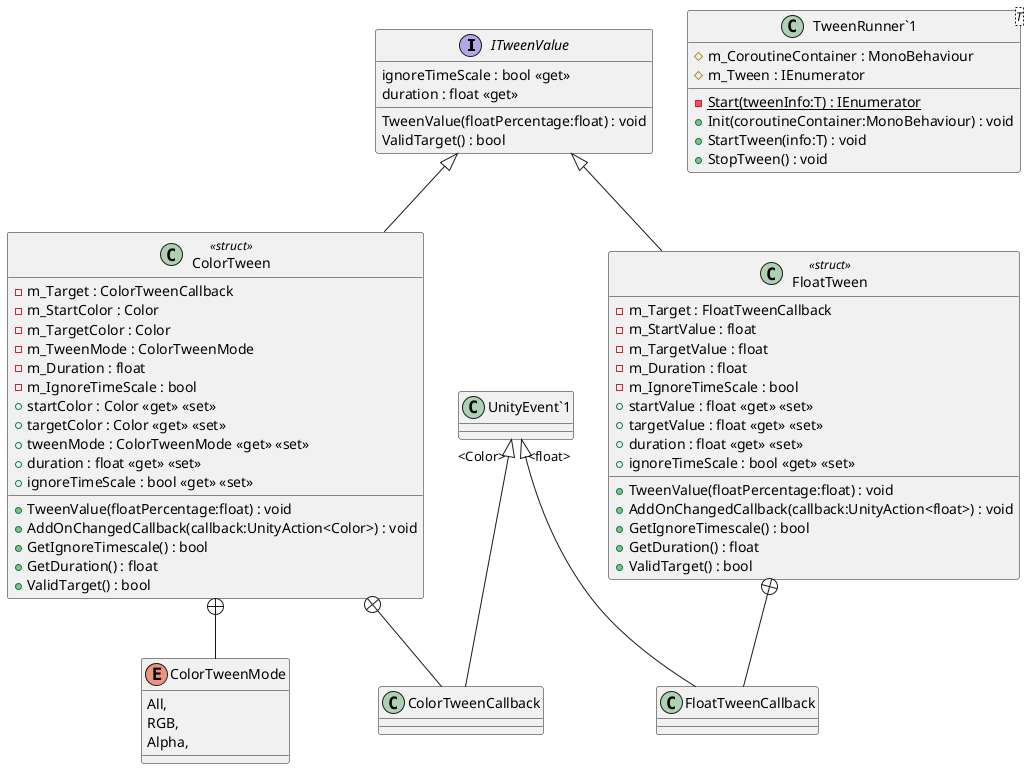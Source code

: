 @startuml
interface ITweenValue {
    TweenValue(floatPercentage:float) : void
    ignoreTimeScale : bool <<get>>
    duration : float <<get>>
    ValidTarget() : bool
}
class ColorTween <<struct>> {
    - m_Target : ColorTweenCallback
    - m_StartColor : Color
    - m_TargetColor : Color
    - m_TweenMode : ColorTweenMode
    - m_Duration : float
    - m_IgnoreTimeScale : bool
    + startColor : Color <<get>> <<set>>
    + targetColor : Color <<get>> <<set>>
    + tweenMode : ColorTweenMode <<get>> <<set>>
    + duration : float <<get>> <<set>>
    + ignoreTimeScale : bool <<get>> <<set>>
    + TweenValue(floatPercentage:float) : void
    + AddOnChangedCallback(callback:UnityAction<Color>) : void
    + GetIgnoreTimescale() : bool
    + GetDuration() : float
    + ValidTarget() : bool
}
class FloatTween <<struct>> {
    - m_Target : FloatTweenCallback
    - m_StartValue : float
    - m_TargetValue : float
    - m_Duration : float
    - m_IgnoreTimeScale : bool
    + startValue : float <<get>> <<set>>
    + targetValue : float <<get>> <<set>>
    + duration : float <<get>> <<set>>
    + ignoreTimeScale : bool <<get>> <<set>>
    + TweenValue(floatPercentage:float) : void
    + AddOnChangedCallback(callback:UnityAction<float>) : void
    + GetIgnoreTimescale() : bool
    + GetDuration() : float
    + ValidTarget() : bool
}
class "TweenRunner`1"<T> {
    # m_CoroutineContainer : MonoBehaviour
    # m_Tween : IEnumerator
    - {static} Start(tweenInfo:T) : IEnumerator
    + Init(coroutineContainer:MonoBehaviour) : void
    + StartTween(info:T) : void
    + StopTween() : void
}
enum ColorTweenMode {
    All,
    RGB,
    Alpha,
}
class ColorTweenCallback {
}
class FloatTweenCallback {
}
ITweenValue <|-- ColorTween
ITweenValue <|-- FloatTween
ColorTween +-- ColorTweenMode
ColorTween +-- ColorTweenCallback
"UnityEvent`1" "<Color>" <|-- ColorTweenCallback
FloatTween +-- FloatTweenCallback
"UnityEvent`1" "<float>" <|-- FloatTweenCallback
@enduml
